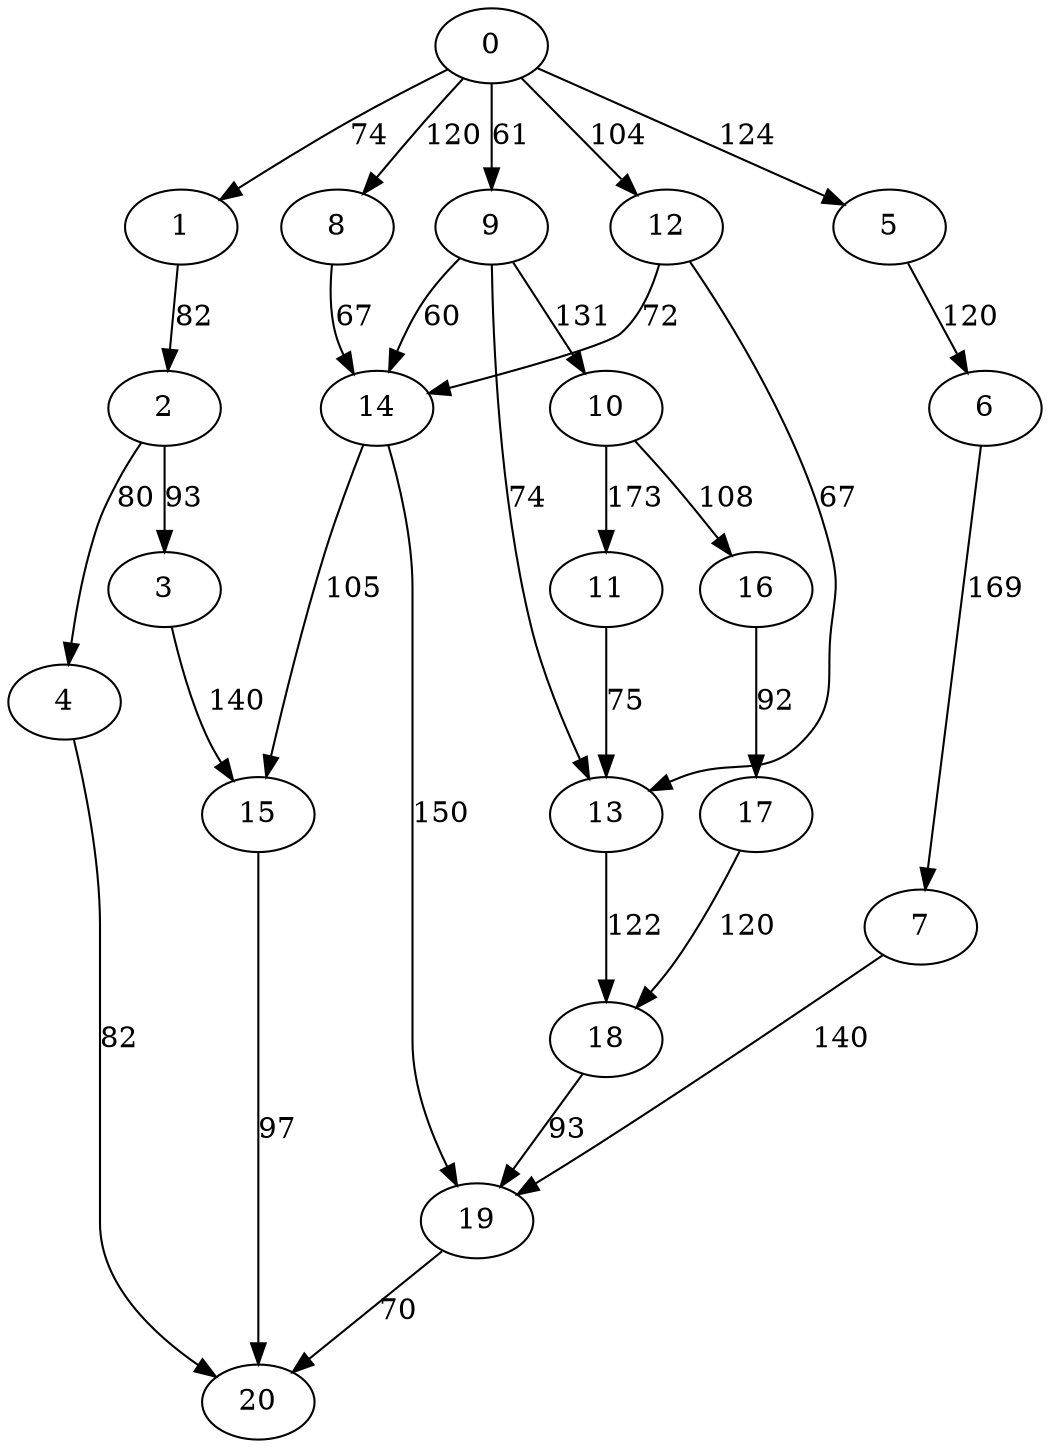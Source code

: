 digraph t10p3_18 {
0 -> 1 [ label = 74 ];
0 -> 5 [ label = 124 ];
0 -> 8 [ label = 120 ];
0 -> 9 [ label = 61 ];
0 -> 12 [ label = 104 ];
1 -> 2 [ label = 82 ];
2 -> 3 [ label = 93 ];
2 -> 4 [ label = 80 ];
3 -> 15 [ label = 140 ];
4 -> 20 [ label = 82 ];
5 -> 6 [ label = 120 ];
6 -> 7 [ label = 169 ];
7 -> 19 [ label = 140 ];
8 -> 14 [ label = 67 ];
9 -> 10 [ label = 131 ];
9 -> 13 [ label = 74 ];
9 -> 14 [ label = 60 ];
10 -> 11 [ label = 173 ];
10 -> 16 [ label = 108 ];
11 -> 13 [ label = 75 ];
12 -> 13 [ label = 67 ];
12 -> 14 [ label = 72 ];
13 -> 18 [ label = 122 ];
14 -> 15 [ label = 105 ];
14 -> 19 [ label = 150 ];
15 -> 20 [ label = 97 ];
16 -> 17 [ label = 92 ];
17 -> 18 [ label = 120 ];
18 -> 19 [ label = 93 ];
19 -> 20 [ label = 70 ];
 }

